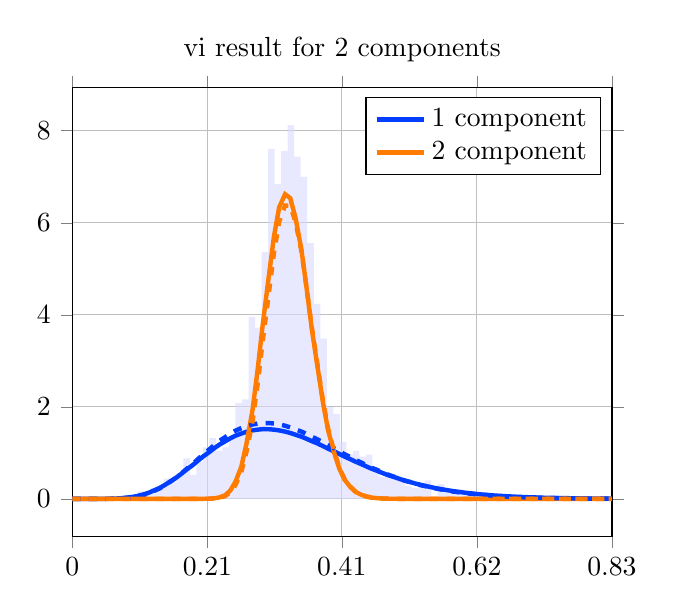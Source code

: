 \begin{tikzpicture}
\begin{axis}[title={vi result for 2 components}, yticklabel style={/pgf/number format/fixed,
            /pgf/number format/precision=3}, grid={major}, yminorgrids={true}, tick align={outside}, xtick={0.0,0.207,0.413,0.62,0.827}, xmin={0.0}, xmax={0.827}, scaled y ticks={false}]
    \addplot[ybar interval, fill={blue!15}, forget plot, opacity={0.6}, draw={none}, bar width={5.0e-6}]
        table[row sep={\\}]
        {
            \\
            0.08  0.08  \\
            0.09  0.0  \\
            0.1  0.16  \\
            0.11  0.12  \\
            0.12  0.24  \\
            0.13  0.2  \\
            0.14  0.44  \\
            0.15  0.36  \\
            0.16  0.56  \\
            0.17  0.88  \\
            0.18  0.52  \\
            0.19  0.8  \\
            0.2  1.12  \\
            0.21  1.32  \\
            0.22  1.04  \\
            0.23  1.12  \\
            0.24  1.32  \\
            0.25  2.08  \\
            0.26  2.16  \\
            0.27  3.96  \\
            0.28  3.72  \\
            0.29  5.36  \\
            0.3  7.6  \\
            0.31  6.84  \\
            0.32  7.56  \\
            0.33  8.12  \\
            0.34  7.44  \\
            0.35  7.0  \\
            0.36  5.56  \\
            0.37  4.24  \\
            0.38  3.48  \\
            0.39  2.0  \\
            0.4  1.84  \\
            0.41  1.24  \\
            0.42  0.96  \\
            0.43  1.04  \\
            0.44  0.92  \\
            0.45  0.96  \\
            0.46  0.68  \\
            0.47  0.48  \\
            0.48  0.56  \\
            0.49  0.52  \\
            0.5  0.44  \\
            0.51  0.28  \\
            0.52  0.24  \\
            0.53  0.32  \\
            0.54  0.4  \\
            0.55  0.04  \\
            0.56  0.32  \\
            0.57  0.2  \\
            0.58  0.12  \\
            0.59  0.2  \\
            0.6  0.16  \\
            0.61  0.08  \\
            0.62  0.08  \\
            0.63  0.12  \\
            0.64  0.0  \\
            0.65  0.12  \\
            0.66  0.04  \\
            0.67  0.04  \\
            0.68  0.0  \\
            0.69  0.04  \\
            0.7  0.04  \\
            0.71  0.04  \\
            0.72  0.0  \\
            0.73  0.0  \\
            0.74  0.04  \\
            0.75  0.0  \\
            0.76  0.0  \\
            0.77  0.0  \\
            0.78  0.0  \\
            0.79  0.0  \\
            0.8  0.0  \\
            0.81  0.0  \\
            0.82  0.04  \\
            0.83  0.0  \\
        }
        ;
    \addplot[style={{ultra thick}}, color={rgb,1:red,0.008;green,0.243;blue,1.0}]
        table[row sep={\\}]
        {
            \\
            0.0  0.0  \\
            0.008  5.293e-9  \\
            0.017  7.756e-7  \\
            0.025  1.314e-5  \\
            0.033  9.197e-5  \\
            0.042  0.0  \\
            0.05  0.001  \\
            0.058  0.003  \\
            0.067  0.007  \\
            0.075  0.014  \\
            0.083  0.025  \\
            0.092  0.041  \\
            0.1  0.064  \\
            0.109  0.095  \\
            0.117  0.133  \\
            0.125  0.181  \\
            0.134  0.238  \\
            0.142  0.303  \\
            0.15  0.377  \\
            0.159  0.458  \\
            0.167  0.544  \\
            0.175  0.635  \\
            0.184  0.728  \\
            0.192  0.823  \\
            0.2  0.916  \\
            0.209  1.007  \\
            0.217  1.094  \\
            0.225  1.175  \\
            0.234  1.249  \\
            0.242  1.315  \\
            0.25  1.372  \\
            0.259  1.42  \\
            0.267  1.458  \\
            0.276  1.487  \\
            0.284  1.505  \\
            0.292  1.514  \\
            0.301  1.513  \\
            0.309  1.504  \\
            0.317  1.487  \\
            0.326  1.462  \\
            0.334  1.431  \\
            0.342  1.394  \\
            0.351  1.351  \\
            0.359  1.305  \\
            0.367  1.254  \\
            0.376  1.202  \\
            0.384  1.147  \\
            0.392  1.09  \\
            0.401  1.033  \\
            0.409  0.976  \\
            0.417  0.919  \\
            0.426  0.863  \\
            0.434  0.808  \\
            0.443  0.754  \\
            0.451  0.702  \\
            0.459  0.652  \\
            0.468  0.604  \\
            0.476  0.558  \\
            0.484  0.515  \\
            0.493  0.474  \\
            0.501  0.435  \\
            0.509  0.398  \\
            0.518  0.364  \\
            0.526  0.332  \\
            0.534  0.303  \\
            0.543  0.275  \\
            0.551  0.25  \\
            0.559  0.226  \\
            0.568  0.205  \\
            0.576  0.185  \\
            0.584  0.167  \\
            0.593  0.15  \\
            0.601  0.135  \\
            0.61  0.121  \\
            0.618  0.108  \\
            0.626  0.097  \\
            0.635  0.087  \\
            0.643  0.077  \\
            0.651  0.069  \\
            0.66  0.061  \\
            0.668  0.055  \\
            0.676  0.049  \\
            0.685  0.043  \\
            0.693  0.038  \\
            0.701  0.034  \\
            0.71  0.03  \\
            0.718  0.026  \\
            0.726  0.023  \\
            0.735  0.021  \\
            0.743  0.018  \\
            0.751  0.016  \\
            0.76  0.014  \\
            0.768  0.012  \\
            0.777  0.011  \\
            0.785  0.009  \\
            0.793  0.008  \\
            0.802  0.007  \\
            0.81  0.006  \\
            0.818  0.006  \\
            0.827  0.005  \\
        }
        ;
    \addlegendentry {1 component}
    \addplot[style={{ultra thick}}, color={rgb,1:red,1.0;green,0.486;blue,0.0}]
        table[row sep={\\}]
        {
            \\
            0.0  0.0  \\
            0.008  9.124e-102  \\
            0.017  1.543e-76  \\
            0.025  3.521e-62  \\
            0.033  2.847e-52  \\
            0.042  8.387e-45  \\
            0.05  7.085e-39  \\
            0.058  5.16e-34  \\
            0.067  6.249e-30  \\
            0.075  1.923e-26  \\
            0.083  2.008e-23  \\
            0.092  8.745e-21  \\
            0.1  1.85e-18  \\
            0.109  2.135e-16  \\
            0.117  1.47e-14  \\
            0.125  6.483e-13  \\
            0.134  1.941e-11  \\
            0.142  4.135e-10  \\
            0.15  6.516e-9  \\
            0.159  7.845e-8  \\
            0.167  7.421e-7  \\
            0.175  5.645e-6  \\
            0.184  3.525e-5  \\
            0.192  0.0  \\
            0.2  0.001  \\
            0.209  0.003  \\
            0.217  0.01  \\
            0.225  0.03  \\
            0.234  0.077  \\
            0.242  0.178  \\
            0.25  0.37  \\
            0.259  0.699  \\
            0.267  1.208  \\
            0.276  1.916  \\
            0.284  2.807  \\
            0.292  3.813  \\
            0.301  4.823  \\
            0.309  5.706  \\
            0.317  6.335  \\
            0.326  6.621  \\
            0.334  6.535  \\
            0.342  6.109  \\
            0.351  5.423  \\
            0.359  4.582  \\
            0.367  3.693  \\
            0.376  2.846  \\
            0.384  2.101  \\
            0.392  1.489  \\
            0.401  1.014  \\
            0.409  0.665  \\
            0.417  0.421  \\
            0.426  0.257  \\
            0.434  0.152  \\
            0.443  0.087  \\
            0.451  0.048  \\
            0.459  0.026  \\
            0.468  0.014  \\
            0.476  0.007  \\
            0.484  0.003  \\
            0.493  0.002  \\
            0.501  0.001  \\
            0.509  0.0  \\
            0.518  0.0  \\
            0.526  7.026e-5  \\
            0.534  3.016e-5  \\
            0.543  1.268e-5  \\
            0.551  5.219e-6  \\
            0.559  2.106e-6  \\
            0.568  8.337e-7  \\
            0.576  3.238e-7  \\
            0.584  1.235e-7  \\
            0.593  4.628e-8  \\
            0.601  1.705e-8  \\
            0.61  6.173e-9  \\
            0.618  2.199e-9  \\
            0.626  7.713e-10  \\
            0.635  2.663e-10  \\
            0.643  9.058e-11  \\
            0.651  3.036e-11  \\
            0.66  1.003e-11  \\
            0.668  3.269e-12  \\
            0.676  1.051e-12  \\
            0.685  3.333e-13  \\
            0.693  1.044e-13  \\
            0.701  3.227e-14  \\
            0.71  9.854e-15  \\
            0.718  2.973e-15  \\
            0.726  8.868e-16  \\
            0.735  2.614e-16  \\
            0.743  7.621e-17  \\
            0.751  2.197e-17  \\
            0.76  6.268e-18  \\
            0.768  1.769e-18  \\
            0.777  4.943e-19  \\
            0.785  1.367e-19  \\
            0.793  3.745e-20  \\
            0.802  1.016e-20  \\
            0.81  2.729e-21  \\
            0.818  7.266e-22  \\
            0.827  1.917e-22  \\
        }
        ;
    \addlegendentry {2 component}
    \addplot[style={{ultra thick, dashed}}, color={rgb,1:red,0.008;green,0.243;blue,1.0}]
        table[row sep={\\}]
        {
            \\
            0.0  0.0  \\
            0.008  1.56e-9  \\
            0.017  3.188e-7  \\
            0.025  6.521e-6  \\
            0.033  5.199e-5  \\
            0.042  0.0  \\
            0.05  0.001  \\
            0.058  0.002  \\
            0.067  0.005  \\
            0.075  0.011  \\
            0.083  0.021  \\
            0.092  0.035  \\
            0.1  0.056  \\
            0.109  0.085  \\
            0.117  0.123  \\
            0.125  0.17  \\
            0.134  0.228  \\
            0.142  0.295  \\
            0.15  0.372  \\
            0.159  0.458  \\
            0.167  0.551  \\
            0.175  0.65  \\
            0.184  0.752  \\
            0.192  0.857  \\
            0.2  0.962  \\
            0.209  1.064  \\
            0.217  1.162  \\
            0.225  1.255  \\
            0.234  1.339  \\
            0.242  1.416  \\
            0.25  1.482  \\
            0.259  1.538  \\
            0.267  1.582  \\
            0.276  1.615  \\
            0.284  1.637  \\
            0.292  1.648  \\
            0.301  1.647  \\
            0.309  1.637  \\
            0.317  1.617  \\
            0.326  1.589  \\
            0.334  1.553  \\
            0.342  1.51  \\
            0.351  1.462  \\
            0.359  1.409  \\
            0.367  1.351  \\
            0.376  1.291  \\
            0.384  1.228  \\
            0.392  1.165  \\
            0.401  1.1  \\
            0.409  1.035  \\
            0.417  0.971  \\
            0.426  0.908  \\
            0.434  0.847  \\
            0.443  0.787  \\
            0.451  0.73  \\
            0.459  0.675  \\
            0.468  0.622  \\
            0.476  0.572  \\
            0.484  0.525  \\
            0.493  0.48  \\
            0.501  0.438  \\
            0.509  0.399  \\
            0.518  0.363  \\
            0.526  0.329  \\
            0.534  0.298  \\
            0.543  0.269  \\
            0.551  0.243  \\
            0.559  0.219  \\
            0.568  0.197  \\
            0.576  0.176  \\
            0.584  0.158  \\
            0.593  0.141  \\
            0.601  0.126  \\
            0.61  0.112  \\
            0.618  0.1  \\
            0.626  0.089  \\
            0.635  0.079  \\
            0.643  0.07  \\
            0.651  0.062  \\
            0.66  0.055  \\
            0.668  0.048  \\
            0.676  0.042  \\
            0.685  0.037  \\
            0.693  0.033  \\
            0.701  0.029  \\
            0.71  0.025  \\
            0.718  0.022  \\
            0.726  0.019  \\
            0.735  0.017  \\
            0.743  0.015  \\
            0.751  0.013  \\
            0.76  0.011  \\
            0.768  0.01  \\
            0.777  0.009  \\
            0.785  0.007  \\
            0.793  0.006  \\
            0.802  0.006  \\
            0.81  0.005  \\
            0.818  0.004  \\
            0.827  0.004  \\
        }
        ;
    \addplot[style={{ultra thick, dashed}}, color={rgb,1:red,1.0;green,0.486;blue,0.0}]
        table[row sep={\\}]
        {
            \\
            0.0  0.0  \\
            0.008  2.541e-104  \\
            0.017  1.65e-78  \\
            0.025  8.14e-64  \\
            0.033  1.125e-53  \\
            0.042  4.977e-46  \\
            0.05  5.821e-40  \\
            0.058  5.549e-35  \\
            0.067  8.441e-31  \\
            0.075  3.161e-27  \\
            0.083  3.919e-24  \\
            0.092  1.986e-21  \\
            0.1  4.81e-19  \\
            0.109  6.265e-17  \\
            0.117  4.811e-15  \\
            0.125  2.344e-13  \\
            0.134  7.68e-12  \\
            0.142  1.776e-10  \\
            0.15  3.018e-9  \\
            0.159  3.895e-8  \\
            0.167  3.927e-7  \\
            0.175  3.168e-6  \\
            0.184  2.088e-5  \\
            0.192  0.0  \\
            0.2  0.001  \\
            0.209  0.002  \\
            0.217  0.007  \\
            0.225  0.022  \\
            0.234  0.058  \\
            0.242  0.139  \\
            0.25  0.299  \\
            0.259  0.58  \\
            0.267  1.027  \\
            0.276  1.667  \\
            0.284  2.493  \\
            0.292  3.452  \\
            0.301  4.445  \\
            0.309  5.344  \\
            0.317  6.019  \\
            0.326  6.375  \\
            0.334  6.367  \\
            0.342  6.016  \\
            0.351  5.39  \\
            0.359  4.592  \\
            0.367  3.729  \\
            0.376  2.891  \\
            0.384  2.146  \\
            0.392  1.527  \\
            0.401  1.043  \\
            0.409  0.686  \\
            0.417  0.435  \\
            0.426  0.266  \\
            0.434  0.157  \\
            0.443  0.09  \\
            0.451  0.05  \\
            0.459  0.027  \\
            0.468  0.014  \\
            0.476  0.007  \\
            0.484  0.003  \\
            0.493  0.002  \\
            0.501  0.001  \\
            0.509  0.0  \\
            0.518  0.0  \\
            0.526  6.965e-5  \\
            0.534  2.969e-5  \\
            0.543  1.238e-5  \\
            0.551  5.056e-6  \\
            0.559  2.023e-6  \\
            0.568  7.934e-7  \\
            0.576  3.053e-7  \\
            0.584  1.153e-7  \\
            0.593  4.275e-8  \\
            0.601  1.558e-8  \\
            0.61  5.578e-9  \\
            0.618  1.965e-9  \\
            0.626  6.808e-10  \\
            0.635  2.322e-10  \\
            0.643  7.8e-11  \\
            0.651  2.581e-11  \\
            0.66  8.415e-12  \\
            0.668  2.705e-12  \\
            0.676  8.575e-13  \\
            0.685  2.682e-13  \\
            0.693  8.277e-14  \\
            0.701  2.522e-14  \\
            0.71  7.586e-15  \\
            0.718  2.254e-15  \\
            0.726  6.619e-16  \\
            0.735  1.921e-16  \\
            0.743  5.509e-17  \\
            0.751  1.563e-17  \\
            0.76  4.384e-18  \\
            0.768  1.217e-18  \\
            0.777  3.342e-19  \\
            0.785  9.085e-20  \\
            0.793  2.445e-20  \\
            0.802  6.515e-21  \\
            0.81  1.719e-21  \\
            0.818  4.495e-22  \\
            0.827  1.164e-22  \\
        }
        ;
\end{axis}
\end{tikzpicture}
